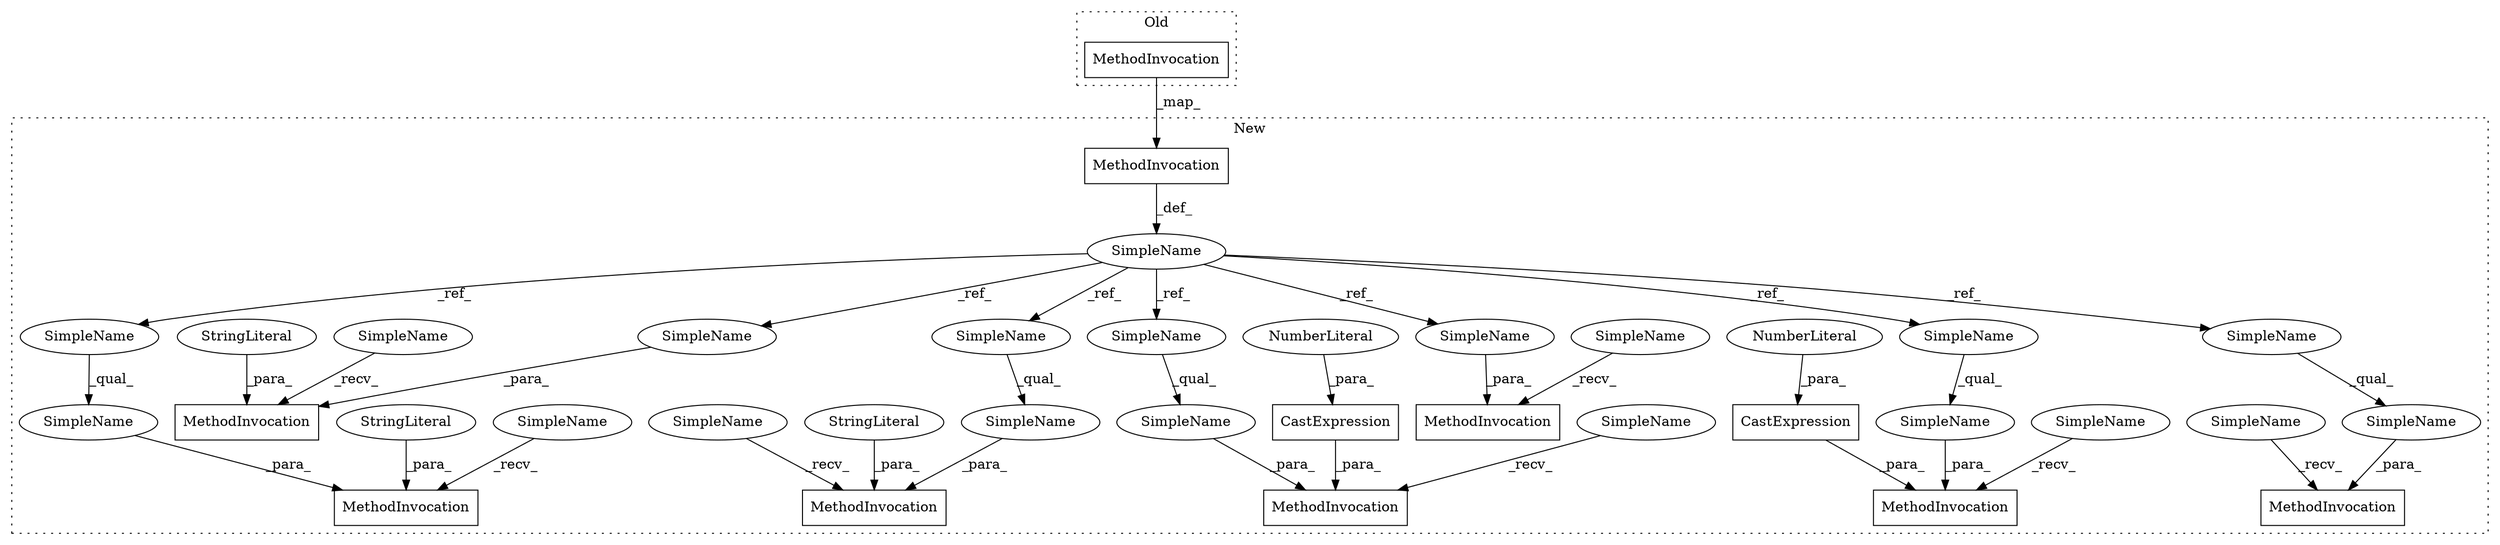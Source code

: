 digraph G {
subgraph cluster0 {
3 [label="MethodInvocation" a="32" s="8469,8498" l="6,1" shape="box"];
label = "Old";
style="dotted";
}
subgraph cluster1 {
1 [label="CastExpression" a="11" s="11480" l="6" shape="box"];
2 [label="CastExpression" a="11" s="11414" l="6" shape="box"];
4 [label="MethodInvocation" a="32" s="11332,11386" l="6,1" shape="box"];
5 [label="MethodInvocation" a="32" s="11061,11120" l="36,1" shape="box"];
6 [label="MethodInvocation" a="32" s="11155,11177" l="5,38" shape="box"];
7 [label="MethodInvocation" a="32" s="11236,11310" l="6,1" shape="box"];
8 [label="MethodInvocation" a="32" s="11474,11519" l="6,1" shape="box"];
9 [label="MethodInvocation" a="32" s="11602,11630" l="6,30" shape="box"];
10 [label="MethodInvocation" a="32" s="11408,11452" l="6,1" shape="box"];
11 [label="MethodInvocation" a="32" s="11541,11580" l="5,1" shape="box"];
12 [label="NumberLiteral" a="34" s="11420" l="6" shape="ellipse"];
13 [label="NumberLiteral" a="34" s="11486" l="4" shape="ellipse"];
14 [label="SimpleName" a="42" s="11492" l="17" shape="ellipse"];
15 [label="SimpleName" a="42" s="11148" l="6" shape="ellipse"];
16 [label="SimpleName" a="42" s="11029" l="17" shape="ellipse"];
17 [label="SimpleName" a="42" s="11229" l="6" shape="ellipse"];
18 [label="SimpleName" a="42" s="11160" l="17" shape="ellipse"];
19 [label="SimpleName" a="42" s="11428" l="17" shape="ellipse"];
20 [label="SimpleName" a="42" s="11467" l="6" shape="ellipse"];
21 [label="SimpleName" a="42" s="11281" l="29" shape="ellipse"];
22 [label="SimpleName" a="42" s="11428" l="24" shape="ellipse"];
23 [label="SimpleName" a="42" s="11534" l="6" shape="ellipse"];
24 [label="SimpleName" a="42" s="11595" l="6" shape="ellipse"];
25 [label="SimpleName" a="42" s="11613" l="17" shape="ellipse"];
26 [label="SimpleName" a="42" s="11354" l="17" shape="ellipse"];
27 [label="SimpleName" a="42" s="11401" l="6" shape="ellipse"];
28 [label="SimpleName" a="42" s="11546" l="17" shape="ellipse"];
29 [label="SimpleName" a="42" s="11354" l="32" shape="ellipse"];
30 [label="SimpleName" a="42" s="11281" l="17" shape="ellipse"];
31 [label="SimpleName" a="42" s="11492" l="27" shape="ellipse"];
32 [label="SimpleName" a="42" s="11325" l="6" shape="ellipse"];
33 [label="SimpleName" a="42" s="11546" l="34" shape="ellipse"];
34 [label="StringLiteral" a="45" s="11242" l="37" shape="ellipse"];
35 [label="StringLiteral" a="45" s="11608" l="3" shape="ellipse"];
36 [label="StringLiteral" a="45" s="11338" l="14" shape="ellipse"];
label = "New";
style="dotted";
}
1 -> 8 [label="_para_"];
2 -> 10 [label="_para_"];
3 -> 5 [label="_map_"];
5 -> 16 [label="_def_"];
12 -> 2 [label="_para_"];
13 -> 1 [label="_para_"];
14 -> 31 [label="_qual_"];
15 -> 6 [label="_recv_"];
16 -> 30 [label="_ref_"];
16 -> 18 [label="_ref_"];
16 -> 25 [label="_ref_"];
16 -> 28 [label="_ref_"];
16 -> 19 [label="_ref_"];
16 -> 26 [label="_ref_"];
16 -> 14 [label="_ref_"];
17 -> 7 [label="_recv_"];
18 -> 6 [label="_para_"];
19 -> 22 [label="_qual_"];
20 -> 8 [label="_recv_"];
21 -> 7 [label="_para_"];
22 -> 10 [label="_para_"];
23 -> 11 [label="_recv_"];
24 -> 9 [label="_recv_"];
25 -> 9 [label="_para_"];
26 -> 29 [label="_qual_"];
27 -> 10 [label="_recv_"];
28 -> 33 [label="_qual_"];
29 -> 4 [label="_para_"];
30 -> 21 [label="_qual_"];
31 -> 8 [label="_para_"];
32 -> 4 [label="_recv_"];
33 -> 11 [label="_para_"];
34 -> 7 [label="_para_"];
35 -> 9 [label="_para_"];
36 -> 4 [label="_para_"];
}